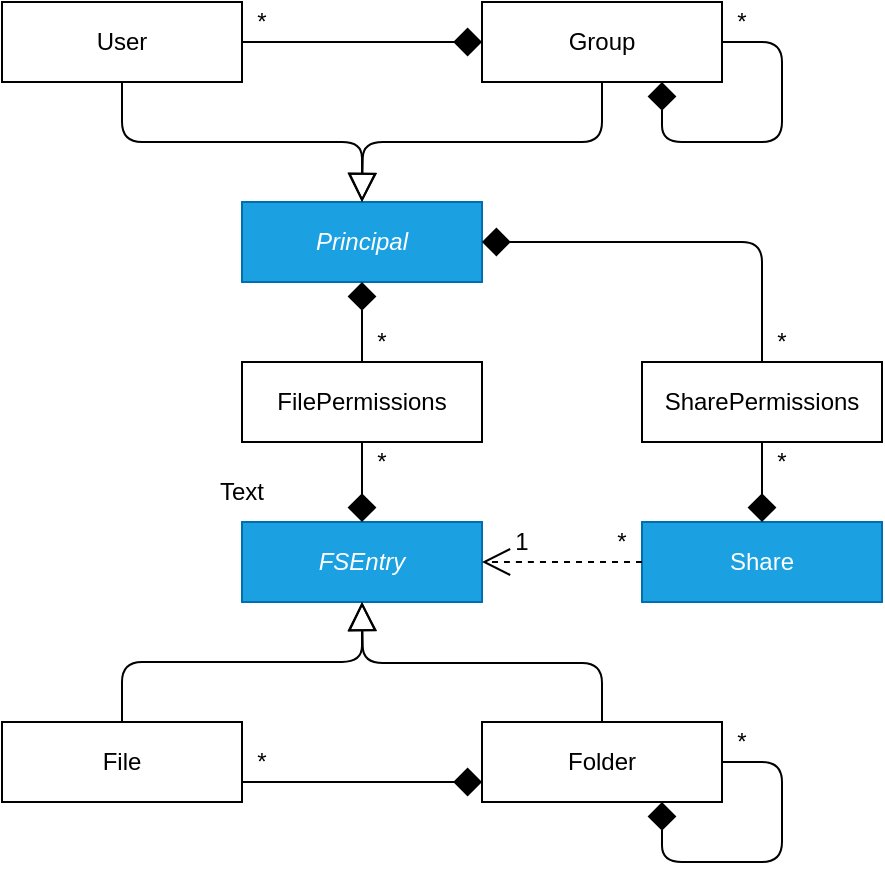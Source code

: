 <mxfile>
    <diagram id="1qcAR_hYLeLONG2qynyb" name="Page-1">
        <mxGraphModel dx="735" dy="597" grid="1" gridSize="10" guides="1" tooltips="1" connect="1" arrows="1" fold="1" page="1" pageScale="1" pageWidth="1169" pageHeight="827" math="0" shadow="0">
            <root>
                <mxCell id="0"/>
                <mxCell id="1" parent="0"/>
                <mxCell id="2" value="&lt;i&gt;FSEntry&lt;/i&gt;" style="rounded=0;whiteSpace=wrap;html=1;fillColor=#1ba1e2;fontColor=#ffffff;strokeColor=#006EAF;" parent="1" vertex="1">
                    <mxGeometry x="320" y="360" width="120" height="40" as="geometry"/>
                </mxCell>
                <mxCell id="7" style="edgeStyle=orthogonalEdgeStyle;jumpSize=11;html=1;exitX=0.5;exitY=0;exitDx=0;exitDy=0;entryX=0.5;entryY=1;entryDx=0;entryDy=0;startArrow=none;startFill=0;endArrow=block;endFill=0;startSize=12;endSize=12;" parent="1" source="3" target="2" edge="1">
                    <mxGeometry relative="1" as="geometry"/>
                </mxCell>
                <mxCell id="3" value="File" style="rounded=0;whiteSpace=wrap;html=1;" parent="1" vertex="1">
                    <mxGeometry x="200" y="460" width="120" height="40" as="geometry"/>
                </mxCell>
                <mxCell id="5" style="edgeStyle=none;html=1;exitX=0;exitY=0.75;exitDx=0;exitDy=0;entryX=1;entryY=0.75;entryDx=0;entryDy=0;startArrow=diamond;startFill=1;jumpSize=11;endSize=12;startSize=12;endArrow=none;endFill=0;" parent="1" source="4" target="3" edge="1">
                    <mxGeometry relative="1" as="geometry"/>
                </mxCell>
                <mxCell id="8" style="edgeStyle=orthogonalEdgeStyle;jumpSize=11;html=1;exitX=0.5;exitY=0;exitDx=0;exitDy=0;startArrow=none;startFill=0;endArrow=block;endFill=0;startSize=12;endSize=12;" parent="1" source="4" edge="1">
                    <mxGeometry relative="1" as="geometry">
                        <mxPoint x="380" y="400" as="targetPoint"/>
                    </mxGeometry>
                </mxCell>
                <mxCell id="4" value="Folder" style="rounded=0;whiteSpace=wrap;html=1;" parent="1" vertex="1">
                    <mxGeometry x="440" y="460" width="120" height="40" as="geometry"/>
                </mxCell>
                <mxCell id="6" style="edgeStyle=none;jumpSize=11;html=1;exitX=0.75;exitY=1;exitDx=0;exitDy=0;entryX=1;entryY=0.5;entryDx=0;entryDy=0;startArrow=diamond;startFill=1;endArrow=none;endFill=0;startSize=12;endSize=12;" parent="1" source="4" target="4" edge="1">
                    <mxGeometry relative="1" as="geometry">
                        <Array as="points">
                            <mxPoint x="530" y="530"/>
                            <mxPoint x="590" y="530"/>
                            <mxPoint x="590" y="480"/>
                        </Array>
                    </mxGeometry>
                </mxCell>
                <mxCell id="9" value="FilePermissions" style="rounded=0;whiteSpace=wrap;html=1;" parent="1" vertex="1">
                    <mxGeometry x="320" y="280" width="120" height="40" as="geometry"/>
                </mxCell>
                <mxCell id="10" style="edgeStyle=none;html=1;exitX=0.5;exitY=0;exitDx=0;exitDy=0;entryX=0.5;entryY=1;entryDx=0;entryDy=0;startArrow=diamond;startFill=1;jumpSize=11;endSize=12;startSize=12;endArrow=none;endFill=0;" parent="1" source="2" target="9" edge="1">
                    <mxGeometry relative="1" as="geometry">
                        <mxPoint x="450" y="500" as="sourcePoint"/>
                        <mxPoint x="330" y="500" as="targetPoint"/>
                    </mxGeometry>
                </mxCell>
                <mxCell id="11" value="&lt;i&gt;Principal&lt;/i&gt;" style="rounded=0;whiteSpace=wrap;html=1;fillColor=#1ba1e2;fontColor=#ffffff;strokeColor=#006EAF;" parent="1" vertex="1">
                    <mxGeometry x="320" y="200" width="120" height="40" as="geometry"/>
                </mxCell>
                <mxCell id="12" style="edgeStyle=none;html=1;exitX=0.5;exitY=1;exitDx=0;exitDy=0;entryX=0.5;entryY=0;entryDx=0;entryDy=0;startArrow=diamond;startFill=1;jumpSize=11;endSize=12;startSize=12;endArrow=none;endFill=0;" parent="1" source="11" target="9" edge="1">
                    <mxGeometry relative="1" as="geometry">
                        <mxPoint x="390" y="370" as="sourcePoint"/>
                        <mxPoint x="390" y="330" as="targetPoint"/>
                    </mxGeometry>
                </mxCell>
                <mxCell id="13" value="User" style="rounded=0;whiteSpace=wrap;html=1;" parent="1" vertex="1">
                    <mxGeometry x="200" y="100" width="120" height="40" as="geometry"/>
                </mxCell>
                <mxCell id="14" value="Group" style="rounded=0;whiteSpace=wrap;html=1;" parent="1" vertex="1">
                    <mxGeometry x="440" y="100" width="120" height="40" as="geometry"/>
                </mxCell>
                <mxCell id="15" style="edgeStyle=none;html=1;exitX=0;exitY=0.5;exitDx=0;exitDy=0;entryX=1;entryY=0.5;entryDx=0;entryDy=0;startArrow=diamond;startFill=1;jumpSize=11;endSize=12;startSize=12;endArrow=none;endFill=0;" parent="1" source="14" target="13" edge="1">
                    <mxGeometry relative="1" as="geometry">
                        <mxPoint x="450" y="500" as="sourcePoint"/>
                        <mxPoint x="330" y="500" as="targetPoint"/>
                    </mxGeometry>
                </mxCell>
                <mxCell id="16" style="edgeStyle=orthogonalEdgeStyle;jumpSize=11;html=1;exitX=0.5;exitY=1;exitDx=0;exitDy=0;entryX=0.5;entryY=0;entryDx=0;entryDy=0;startArrow=none;startFill=0;endArrow=block;endFill=0;startSize=12;endSize=12;" parent="1" source="13" target="11" edge="1">
                    <mxGeometry relative="1" as="geometry">
                        <mxPoint x="270" y="470" as="sourcePoint"/>
                        <mxPoint x="390" y="410" as="targetPoint"/>
                    </mxGeometry>
                </mxCell>
                <mxCell id="17" style="edgeStyle=orthogonalEdgeStyle;jumpSize=11;html=1;exitX=0.5;exitY=1;exitDx=0;exitDy=0;startArrow=none;startFill=0;endArrow=block;endFill=0;startSize=12;endSize=12;" parent="1" source="14" edge="1">
                    <mxGeometry relative="1" as="geometry">
                        <mxPoint x="270" y="150" as="sourcePoint"/>
                        <mxPoint x="380" y="200" as="targetPoint"/>
                    </mxGeometry>
                </mxCell>
                <mxCell id="18" style="edgeStyle=none;jumpSize=11;html=1;entryX=1;entryY=0.5;entryDx=0;entryDy=0;startArrow=diamond;startFill=1;endArrow=none;endFill=0;startSize=12;endSize=12;exitX=0.75;exitY=1;exitDx=0;exitDy=0;" parent="1" source="14" target="14" edge="1">
                    <mxGeometry relative="1" as="geometry">
                        <mxPoint x="540" y="210" as="sourcePoint"/>
                        <mxPoint x="570" y="160" as="targetPoint"/>
                        <Array as="points">
                            <mxPoint x="530" y="170"/>
                            <mxPoint x="590" y="170"/>
                            <mxPoint x="590" y="120"/>
                        </Array>
                    </mxGeometry>
                </mxCell>
                <mxCell id="25" value="Text" style="text;html=1;strokeColor=none;fillColor=none;align=center;verticalAlign=middle;whiteSpace=wrap;rounded=0;" parent="1" vertex="1">
                    <mxGeometry x="290" y="330" width="60" height="30" as="geometry"/>
                </mxCell>
                <mxCell id="27" value="*" style="text;html=1;strokeColor=none;fillColor=none;align=center;verticalAlign=middle;whiteSpace=wrap;rounded=0;" parent="1" vertex="1">
                    <mxGeometry x="380" y="260" width="20" height="20" as="geometry"/>
                </mxCell>
                <mxCell id="28" value="*" style="text;html=1;strokeColor=none;fillColor=none;align=center;verticalAlign=middle;whiteSpace=wrap;rounded=0;" parent="1" vertex="1">
                    <mxGeometry x="380" y="320" width="20" height="20" as="geometry"/>
                </mxCell>
                <mxCell id="29" value="*" style="text;html=1;strokeColor=none;fillColor=none;align=center;verticalAlign=middle;whiteSpace=wrap;rounded=0;" parent="1" vertex="1">
                    <mxGeometry x="320" y="470" width="20" height="20" as="geometry"/>
                </mxCell>
                <mxCell id="30" value="*" style="text;html=1;strokeColor=none;fillColor=none;align=center;verticalAlign=middle;whiteSpace=wrap;rounded=0;" parent="1" vertex="1">
                    <mxGeometry x="560" y="460" width="20" height="20" as="geometry"/>
                </mxCell>
                <mxCell id="31" value="*" style="text;html=1;strokeColor=none;fillColor=none;align=center;verticalAlign=middle;whiteSpace=wrap;rounded=0;" parent="1" vertex="1">
                    <mxGeometry x="560" y="100" width="20" height="20" as="geometry"/>
                </mxCell>
                <mxCell id="32" value="*" style="text;html=1;strokeColor=none;fillColor=none;align=center;verticalAlign=middle;whiteSpace=wrap;rounded=0;" parent="1" vertex="1">
                    <mxGeometry x="320" y="100" width="20" height="20" as="geometry"/>
                </mxCell>
                <mxCell id="35" value="SharePermissions" style="rounded=0;whiteSpace=wrap;html=1;" parent="1" vertex="1">
                    <mxGeometry x="520" y="280" width="120" height="40" as="geometry"/>
                </mxCell>
                <mxCell id="36" style="edgeStyle=orthogonalEdgeStyle;html=1;exitX=1;exitY=0.5;exitDx=0;exitDy=0;entryX=0.5;entryY=0;entryDx=0;entryDy=0;startArrow=diamond;startFill=1;jumpSize=11;endSize=12;startSize=12;endArrow=none;endFill=0;" parent="1" source="11" target="35" edge="1">
                    <mxGeometry relative="1" as="geometry">
                        <mxPoint x="390" y="250" as="sourcePoint"/>
                        <mxPoint x="390" y="290" as="targetPoint"/>
                    </mxGeometry>
                </mxCell>
                <mxCell id="37" value="Share" style="rounded=0;whiteSpace=wrap;html=1;fillColor=#1ba1e2;fontColor=#ffffff;strokeColor=#006EAF;" parent="1" vertex="1">
                    <mxGeometry x="520" y="360" width="120" height="40" as="geometry"/>
                </mxCell>
                <mxCell id="38" style="edgeStyle=orthogonalEdgeStyle;html=1;exitX=0.5;exitY=0;exitDx=0;exitDy=0;entryX=0.5;entryY=1;entryDx=0;entryDy=0;startArrow=diamond;startFill=1;jumpSize=11;endSize=12;startSize=12;endArrow=none;endFill=0;" parent="1" source="37" target="35" edge="1">
                    <mxGeometry relative="1" as="geometry">
                        <mxPoint x="450" y="230" as="sourcePoint"/>
                        <mxPoint x="590" y="290" as="targetPoint"/>
                    </mxGeometry>
                </mxCell>
                <mxCell id="39" value="*" style="text;html=1;strokeColor=none;fillColor=none;align=center;verticalAlign=middle;whiteSpace=wrap;rounded=0;" parent="1" vertex="1">
                    <mxGeometry x="580" y="260" width="20" height="20" as="geometry"/>
                </mxCell>
                <mxCell id="40" value="*" style="text;html=1;strokeColor=none;fillColor=none;align=center;verticalAlign=middle;whiteSpace=wrap;rounded=0;" parent="1" vertex="1">
                    <mxGeometry x="580" y="320" width="20" height="20" as="geometry"/>
                </mxCell>
                <mxCell id="41" style="edgeStyle=orthogonalEdgeStyle;jumpSize=11;html=1;exitX=0;exitY=0.5;exitDx=0;exitDy=0;entryX=1;entryY=0.5;entryDx=0;entryDy=0;startArrow=none;startFill=0;endArrow=open;endFill=0;startSize=12;endSize=12;dashed=1;" parent="1" source="37" target="2" edge="1">
                    <mxGeometry relative="1" as="geometry">
                        <mxPoint x="170" y="230" as="sourcePoint"/>
                        <mxPoint x="330" y="390" as="targetPoint"/>
                        <Array as="points">
                            <mxPoint x="460" y="380"/>
                            <mxPoint x="460" y="380"/>
                        </Array>
                    </mxGeometry>
                </mxCell>
                <mxCell id="43" value="1" style="text;html=1;strokeColor=none;fillColor=none;align=center;verticalAlign=middle;whiteSpace=wrap;rounded=0;" parent="1" vertex="1">
                    <mxGeometry x="450" y="360" width="20" height="20" as="geometry"/>
                </mxCell>
                <mxCell id="45" value="*" style="text;html=1;strokeColor=none;fillColor=none;align=center;verticalAlign=middle;whiteSpace=wrap;rounded=0;" parent="1" vertex="1">
                    <mxGeometry x="500" y="360" width="20" height="20" as="geometry"/>
                </mxCell>
            </root>
        </mxGraphModel>
    </diagram>
</mxfile>